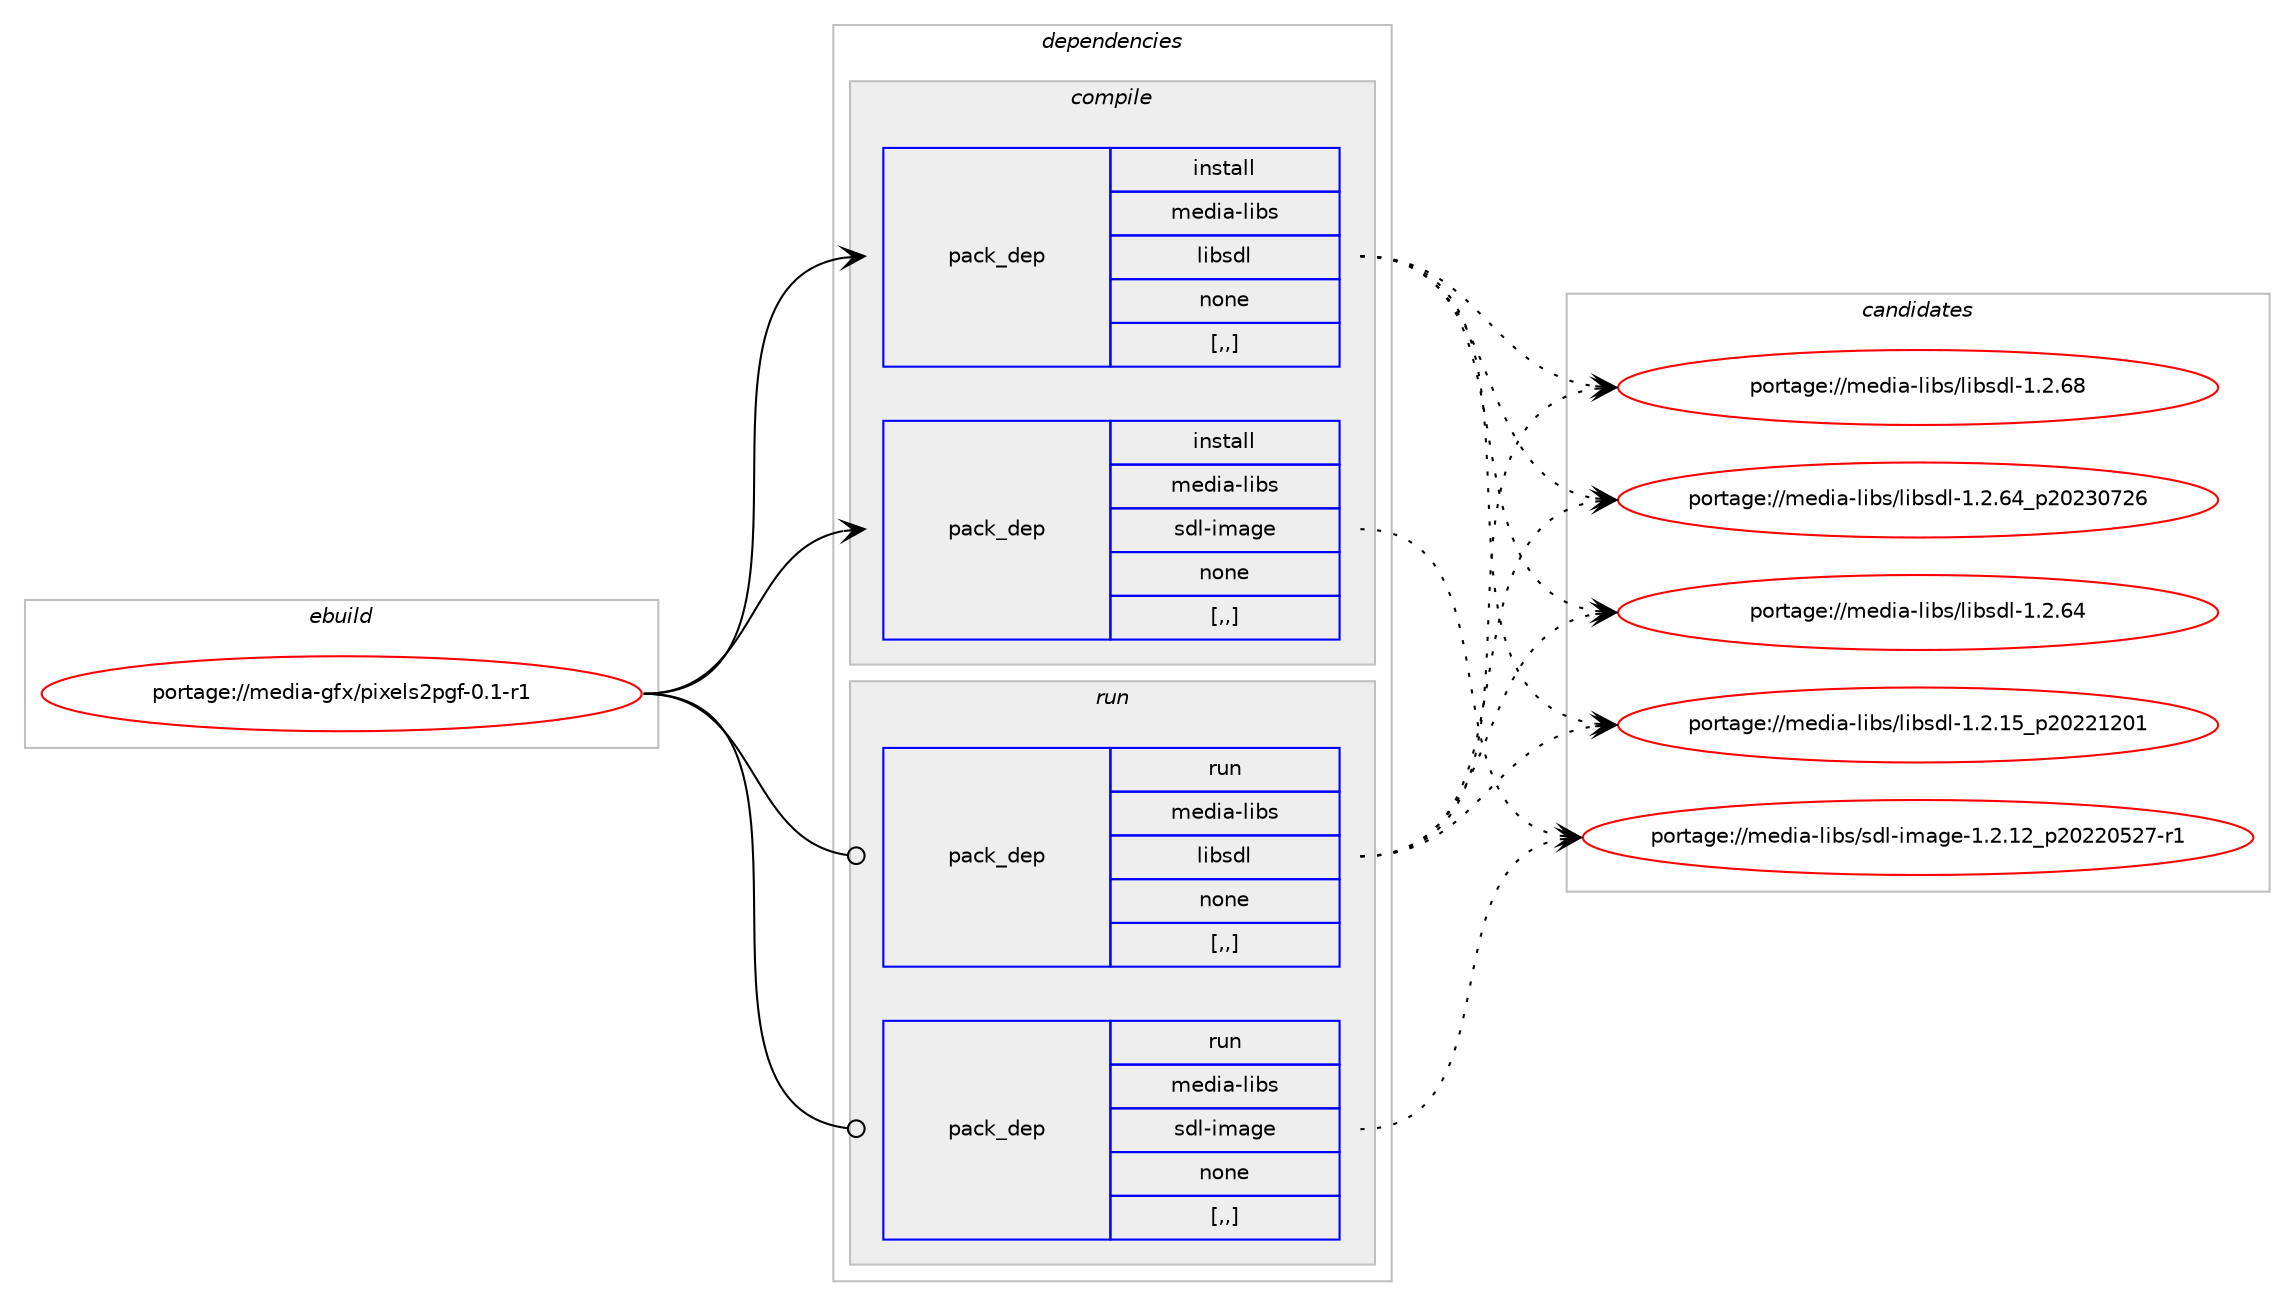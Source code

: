 digraph prolog {

# *************
# Graph options
# *************

newrank=true;
concentrate=true;
compound=true;
graph [rankdir=LR,fontname=Helvetica,fontsize=10,ranksep=1.5];#, ranksep=2.5, nodesep=0.2];
edge  [arrowhead=vee];
node  [fontname=Helvetica,fontsize=10];

# **********
# The ebuild
# **********

subgraph cluster_leftcol {
color=gray;
label=<<i>ebuild</i>>;
id [label="portage://media-gfx/pixels2pgf-0.1-r1", color=red, width=4, href="../media-gfx/pixels2pgf-0.1-r1.svg"];
}

# ****************
# The dependencies
# ****************

subgraph cluster_midcol {
color=gray;
label=<<i>dependencies</i>>;
subgraph cluster_compile {
fillcolor="#eeeeee";
style=filled;
label=<<i>compile</i>>;
subgraph pack217541 {
dependency294118 [label=<<TABLE BORDER="0" CELLBORDER="1" CELLSPACING="0" CELLPADDING="4" WIDTH="220"><TR><TD ROWSPAN="6" CELLPADDING="30">pack_dep</TD></TR><TR><TD WIDTH="110">install</TD></TR><TR><TD>media-libs</TD></TR><TR><TD>libsdl</TD></TR><TR><TD>none</TD></TR><TR><TD>[,,]</TD></TR></TABLE>>, shape=none, color=blue];
}
id:e -> dependency294118:w [weight=20,style="solid",arrowhead="vee"];
subgraph pack217542 {
dependency294119 [label=<<TABLE BORDER="0" CELLBORDER="1" CELLSPACING="0" CELLPADDING="4" WIDTH="220"><TR><TD ROWSPAN="6" CELLPADDING="30">pack_dep</TD></TR><TR><TD WIDTH="110">install</TD></TR><TR><TD>media-libs</TD></TR><TR><TD>sdl-image</TD></TR><TR><TD>none</TD></TR><TR><TD>[,,]</TD></TR></TABLE>>, shape=none, color=blue];
}
id:e -> dependency294119:w [weight=20,style="solid",arrowhead="vee"];
}
subgraph cluster_compileandrun {
fillcolor="#eeeeee";
style=filled;
label=<<i>compile and run</i>>;
}
subgraph cluster_run {
fillcolor="#eeeeee";
style=filled;
label=<<i>run</i>>;
subgraph pack217543 {
dependency294120 [label=<<TABLE BORDER="0" CELLBORDER="1" CELLSPACING="0" CELLPADDING="4" WIDTH="220"><TR><TD ROWSPAN="6" CELLPADDING="30">pack_dep</TD></TR><TR><TD WIDTH="110">run</TD></TR><TR><TD>media-libs</TD></TR><TR><TD>libsdl</TD></TR><TR><TD>none</TD></TR><TR><TD>[,,]</TD></TR></TABLE>>, shape=none, color=blue];
}
id:e -> dependency294120:w [weight=20,style="solid",arrowhead="odot"];
subgraph pack217544 {
dependency294121 [label=<<TABLE BORDER="0" CELLBORDER="1" CELLSPACING="0" CELLPADDING="4" WIDTH="220"><TR><TD ROWSPAN="6" CELLPADDING="30">pack_dep</TD></TR><TR><TD WIDTH="110">run</TD></TR><TR><TD>media-libs</TD></TR><TR><TD>sdl-image</TD></TR><TR><TD>none</TD></TR><TR><TD>[,,]</TD></TR></TABLE>>, shape=none, color=blue];
}
id:e -> dependency294121:w [weight=20,style="solid",arrowhead="odot"];
}
}

# **************
# The candidates
# **************

subgraph cluster_choices {
rank=same;
color=gray;
label=<<i>candidates</i>>;

subgraph choice217541 {
color=black;
nodesep=1;
choice109101100105974510810598115471081059811510010845494650465456 [label="portage://media-libs/libsdl-1.2.68", color=red, width=4,href="../media-libs/libsdl-1.2.68.svg"];
choice109101100105974510810598115471081059811510010845494650465452951125048505148555054 [label="portage://media-libs/libsdl-1.2.64_p20230726", color=red, width=4,href="../media-libs/libsdl-1.2.64_p20230726.svg"];
choice109101100105974510810598115471081059811510010845494650465452 [label="portage://media-libs/libsdl-1.2.64", color=red, width=4,href="../media-libs/libsdl-1.2.64.svg"];
choice109101100105974510810598115471081059811510010845494650464953951125048505049504849 [label="portage://media-libs/libsdl-1.2.15_p20221201", color=red, width=4,href="../media-libs/libsdl-1.2.15_p20221201.svg"];
dependency294118:e -> choice109101100105974510810598115471081059811510010845494650465456:w [style=dotted,weight="100"];
dependency294118:e -> choice109101100105974510810598115471081059811510010845494650465452951125048505148555054:w [style=dotted,weight="100"];
dependency294118:e -> choice109101100105974510810598115471081059811510010845494650465452:w [style=dotted,weight="100"];
dependency294118:e -> choice109101100105974510810598115471081059811510010845494650464953951125048505049504849:w [style=dotted,weight="100"];
}
subgraph choice217542 {
color=black;
nodesep=1;
choice109101100105974510810598115471151001084510510997103101454946504649509511250485050485350554511449 [label="portage://media-libs/sdl-image-1.2.12_p20220527-r1", color=red, width=4,href="../media-libs/sdl-image-1.2.12_p20220527-r1.svg"];
dependency294119:e -> choice109101100105974510810598115471151001084510510997103101454946504649509511250485050485350554511449:w [style=dotted,weight="100"];
}
subgraph choice217543 {
color=black;
nodesep=1;
choice109101100105974510810598115471081059811510010845494650465456 [label="portage://media-libs/libsdl-1.2.68", color=red, width=4,href="../media-libs/libsdl-1.2.68.svg"];
choice109101100105974510810598115471081059811510010845494650465452951125048505148555054 [label="portage://media-libs/libsdl-1.2.64_p20230726", color=red, width=4,href="../media-libs/libsdl-1.2.64_p20230726.svg"];
choice109101100105974510810598115471081059811510010845494650465452 [label="portage://media-libs/libsdl-1.2.64", color=red, width=4,href="../media-libs/libsdl-1.2.64.svg"];
choice109101100105974510810598115471081059811510010845494650464953951125048505049504849 [label="portage://media-libs/libsdl-1.2.15_p20221201", color=red, width=4,href="../media-libs/libsdl-1.2.15_p20221201.svg"];
dependency294120:e -> choice109101100105974510810598115471081059811510010845494650465456:w [style=dotted,weight="100"];
dependency294120:e -> choice109101100105974510810598115471081059811510010845494650465452951125048505148555054:w [style=dotted,weight="100"];
dependency294120:e -> choice109101100105974510810598115471081059811510010845494650465452:w [style=dotted,weight="100"];
dependency294120:e -> choice109101100105974510810598115471081059811510010845494650464953951125048505049504849:w [style=dotted,weight="100"];
}
subgraph choice217544 {
color=black;
nodesep=1;
choice109101100105974510810598115471151001084510510997103101454946504649509511250485050485350554511449 [label="portage://media-libs/sdl-image-1.2.12_p20220527-r1", color=red, width=4,href="../media-libs/sdl-image-1.2.12_p20220527-r1.svg"];
dependency294121:e -> choice109101100105974510810598115471151001084510510997103101454946504649509511250485050485350554511449:w [style=dotted,weight="100"];
}
}

}

